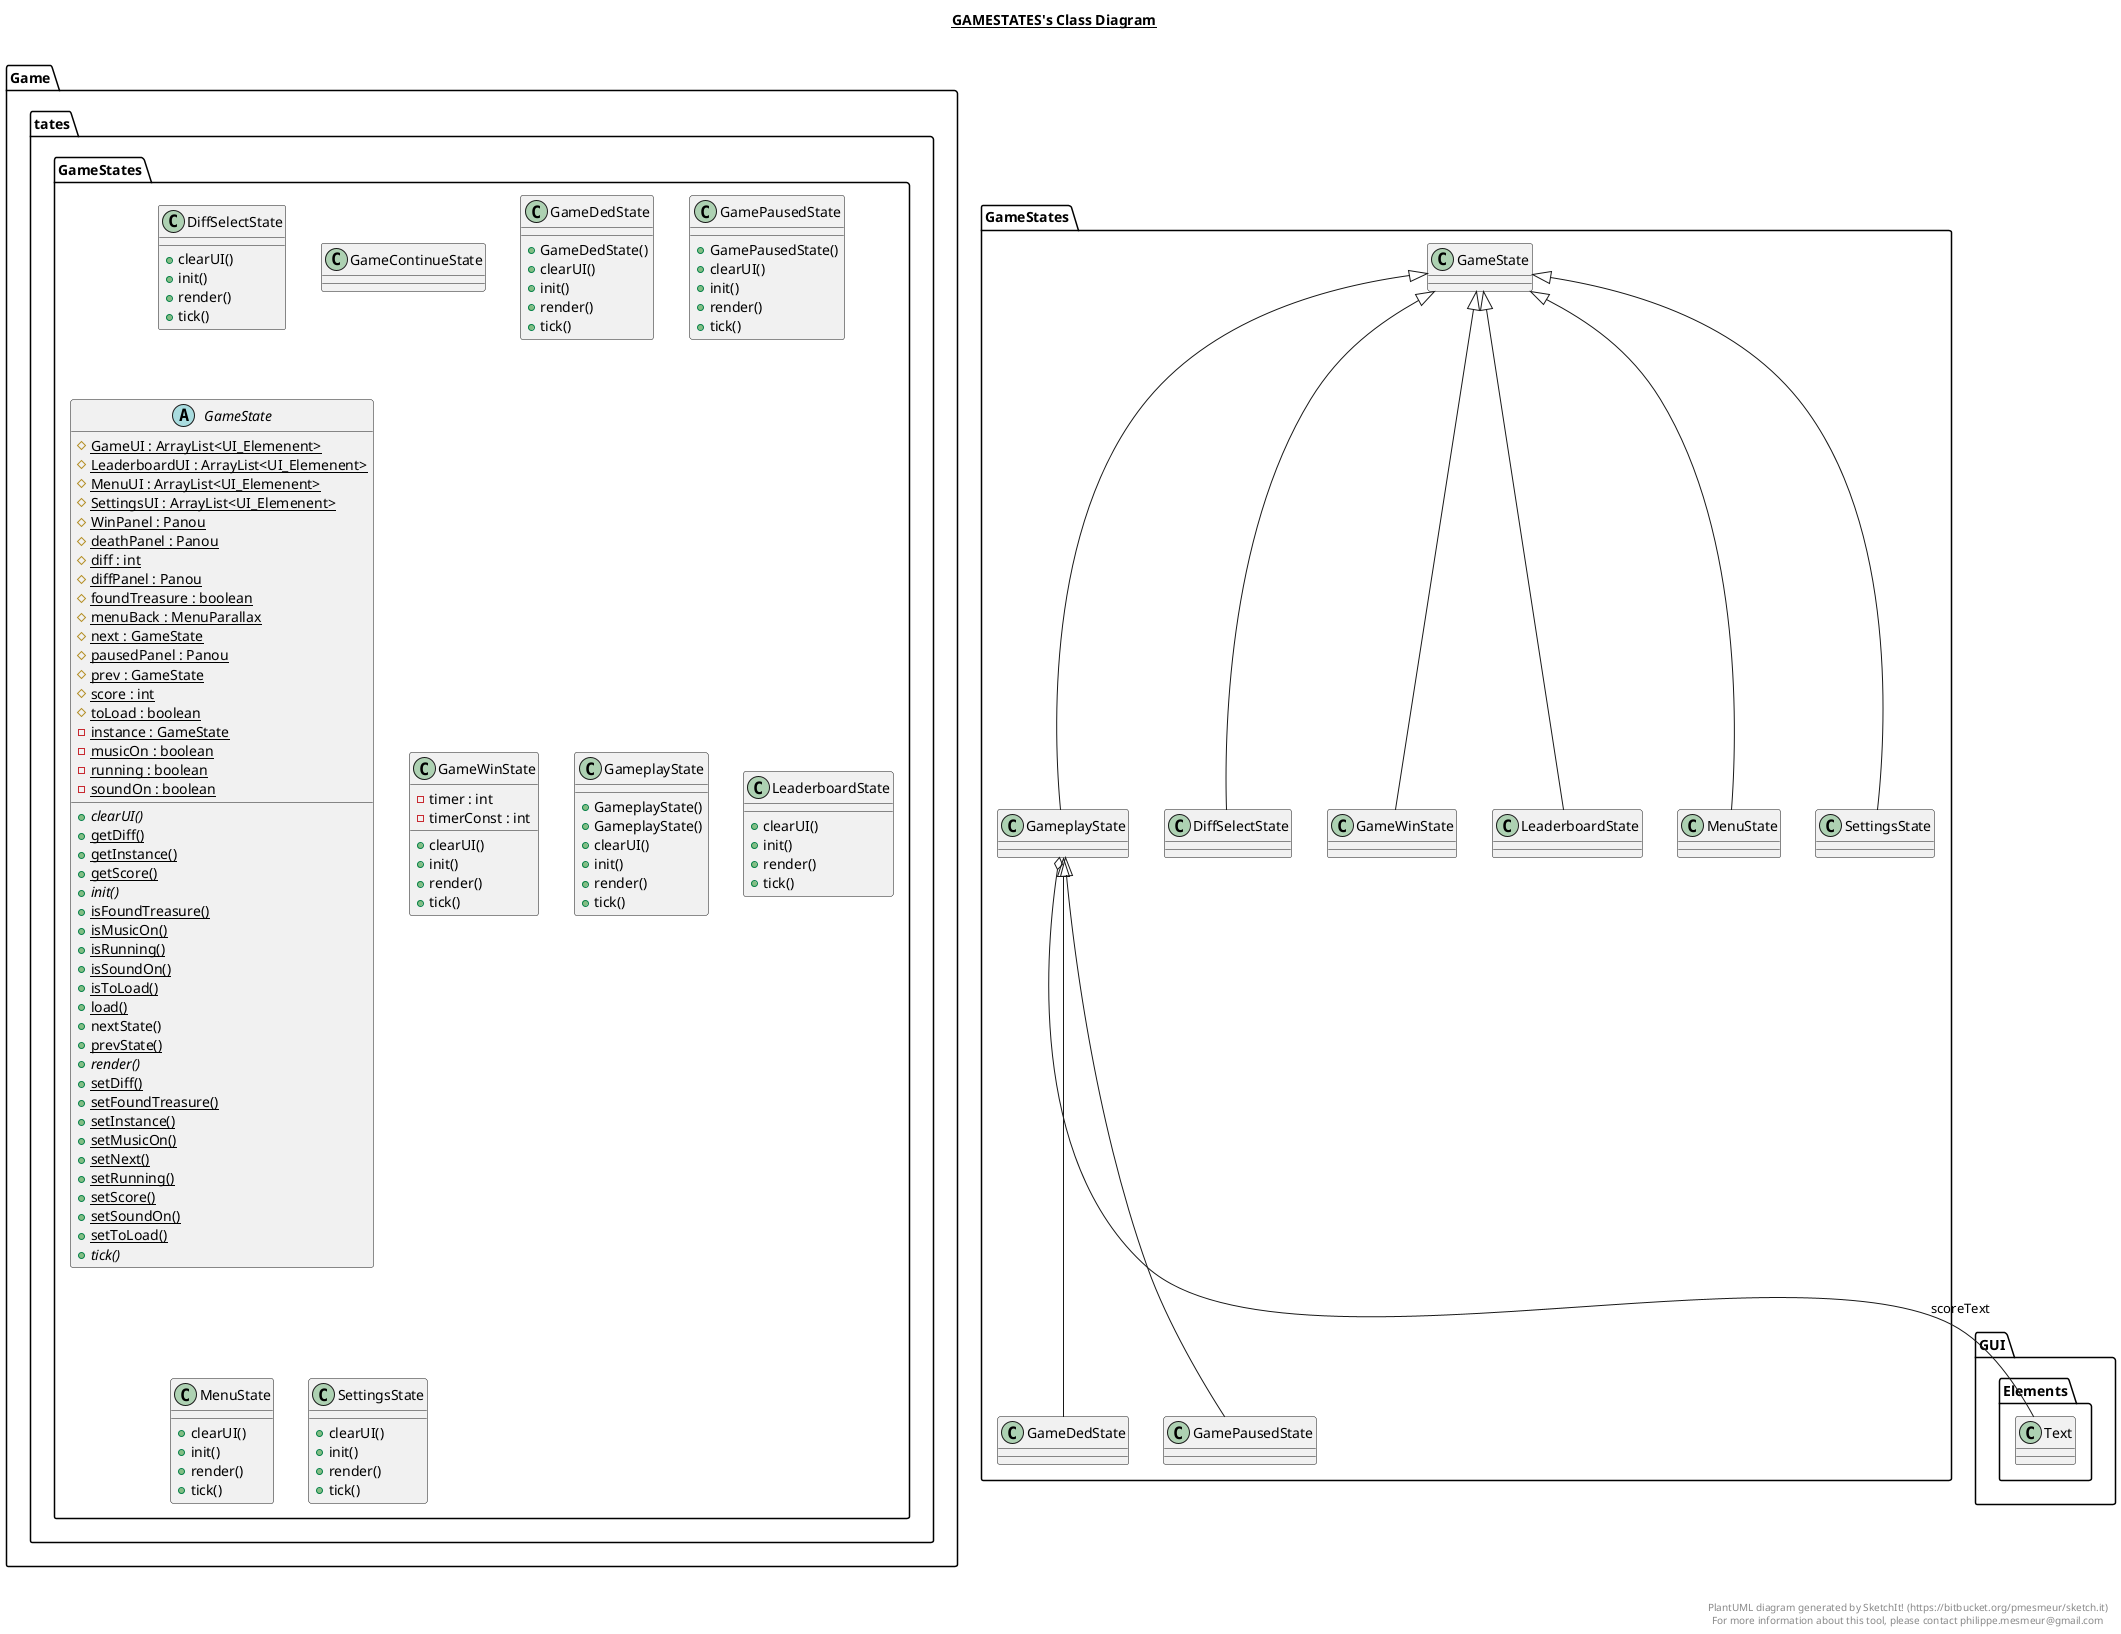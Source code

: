 @startuml

title __GAMESTATES's Class Diagram__\n

  namespace Game {
    namespace tates {
      class GameStates.DiffSelectState {
          + clearUI()
          + init()
          + render()
          + tick()
      }
    }
  }
  

  namespace Game {
    namespace tates {
      class GameStates.GameContinueState {
      }
    }
  }
  

  namespace Game {
    namespace tates {
      class GameStates.GameDedState {
          + GameDedState()
          + clearUI()
          + init()
          + render()
          + tick()
      }
    }
  }
  

  namespace Game {
    namespace tates {
      class GameStates.GamePausedState {
          + GamePausedState()
          + clearUI()
          + init()
          + render()
          + tick()
      }
    }
  }
  

  namespace Game {
    namespace tates {
      abstract class GameStates.GameState {
          {static} # GameUI : ArrayList<UI_Elemenent>
          {static} # LeaderboardUI : ArrayList<UI_Elemenent>
          {static} # MenuUI : ArrayList<UI_Elemenent>
          {static} # SettingsUI : ArrayList<UI_Elemenent>
          {static} # WinPanel : Panou
          {static} # deathPanel : Panou
          {static} # diff : int
          {static} # diffPanel : Panou
          {static} # foundTreasure : boolean
          {static} # menuBack : MenuParallax
          {static} # next : GameState
          {static} # pausedPanel : Panou
          {static} # prev : GameState
          {static} # score : int
          {static} # toLoad : boolean
          {static} - instance : GameState
          {static} - musicOn : boolean
          {static} - running : boolean
          {static} - soundOn : boolean
          {abstract} + clearUI()
          {static} + getDiff()
          {static} + getInstance()
          {static} + getScore()
          {abstract} + init()
          {static} + isFoundTreasure()
          {static} + isMusicOn()
          {static} + isRunning()
          {static} + isSoundOn()
          {static} + isToLoad()
          {static} + load()
          + nextState()
          {static} + prevState()
          {abstract} + render()
          {static} + setDiff()
          {static} + setFoundTreasure()
          {static} + setInstance()
          {static} + setMusicOn()
          {static} + setNext()
          {static} + setRunning()
          {static} + setScore()
          {static} + setSoundOn()
          {static} + setToLoad()
          {abstract} + tick()
      }
    }
  }
  

  namespace Game {
    namespace tates {
      class GameStates.GameWinState {
          - timer : int
          - timerConst : int
          + clearUI()
          + init()
          + render()
          + tick()
      }
    }
  }
  

  namespace Game {
    namespace tates {
      class GameStates.GameplayState {
          + GameplayState()
          + GameplayState()
          + clearUI()
          + init()
          + render()
          + tick()
      }
    }
  }
  

  namespace Game {
    namespace tates {
      class GameStates.LeaderboardState {
          + clearUI()
          + init()
          + render()
          + tick()
      }
    }
  }
  

  namespace Game {
    namespace tates {
      class GameStates.MenuState {
          + clearUI()
          + init()
          + render()
          + tick()
      }
    }
  }
  

  namespace Game {
    namespace tates {
      class GameStates.SettingsState {
          + clearUI()
          + init()
          + render()
          + tick()
      }
    }
  }
  

  GameStates.DiffSelectState -up-|> GameStates.GameState
  GameStates.GameDedState -up-|> GameStates.GameplayState
  GameStates.GamePausedState -up-|> GameStates.GameplayState
  GameStates.GameWinState -up-|> GameStates.GameState
  GameStates.GameplayState -up-|> GameStates.GameState
  GameStates.GameplayState o-- GUI.Elements.Text : scoreText
  GameStates.LeaderboardState -up-|> GameStates.GameState
  GameStates.MenuState -up-|> GameStates.GameState
  GameStates.SettingsState -up-|> GameStates.GameState


right footer


PlantUML diagram generated by SketchIt! (https://bitbucket.org/pmesmeur/sketch.it)
For more information about this tool, please contact philippe.mesmeur@gmail.com
endfooter

@enduml
